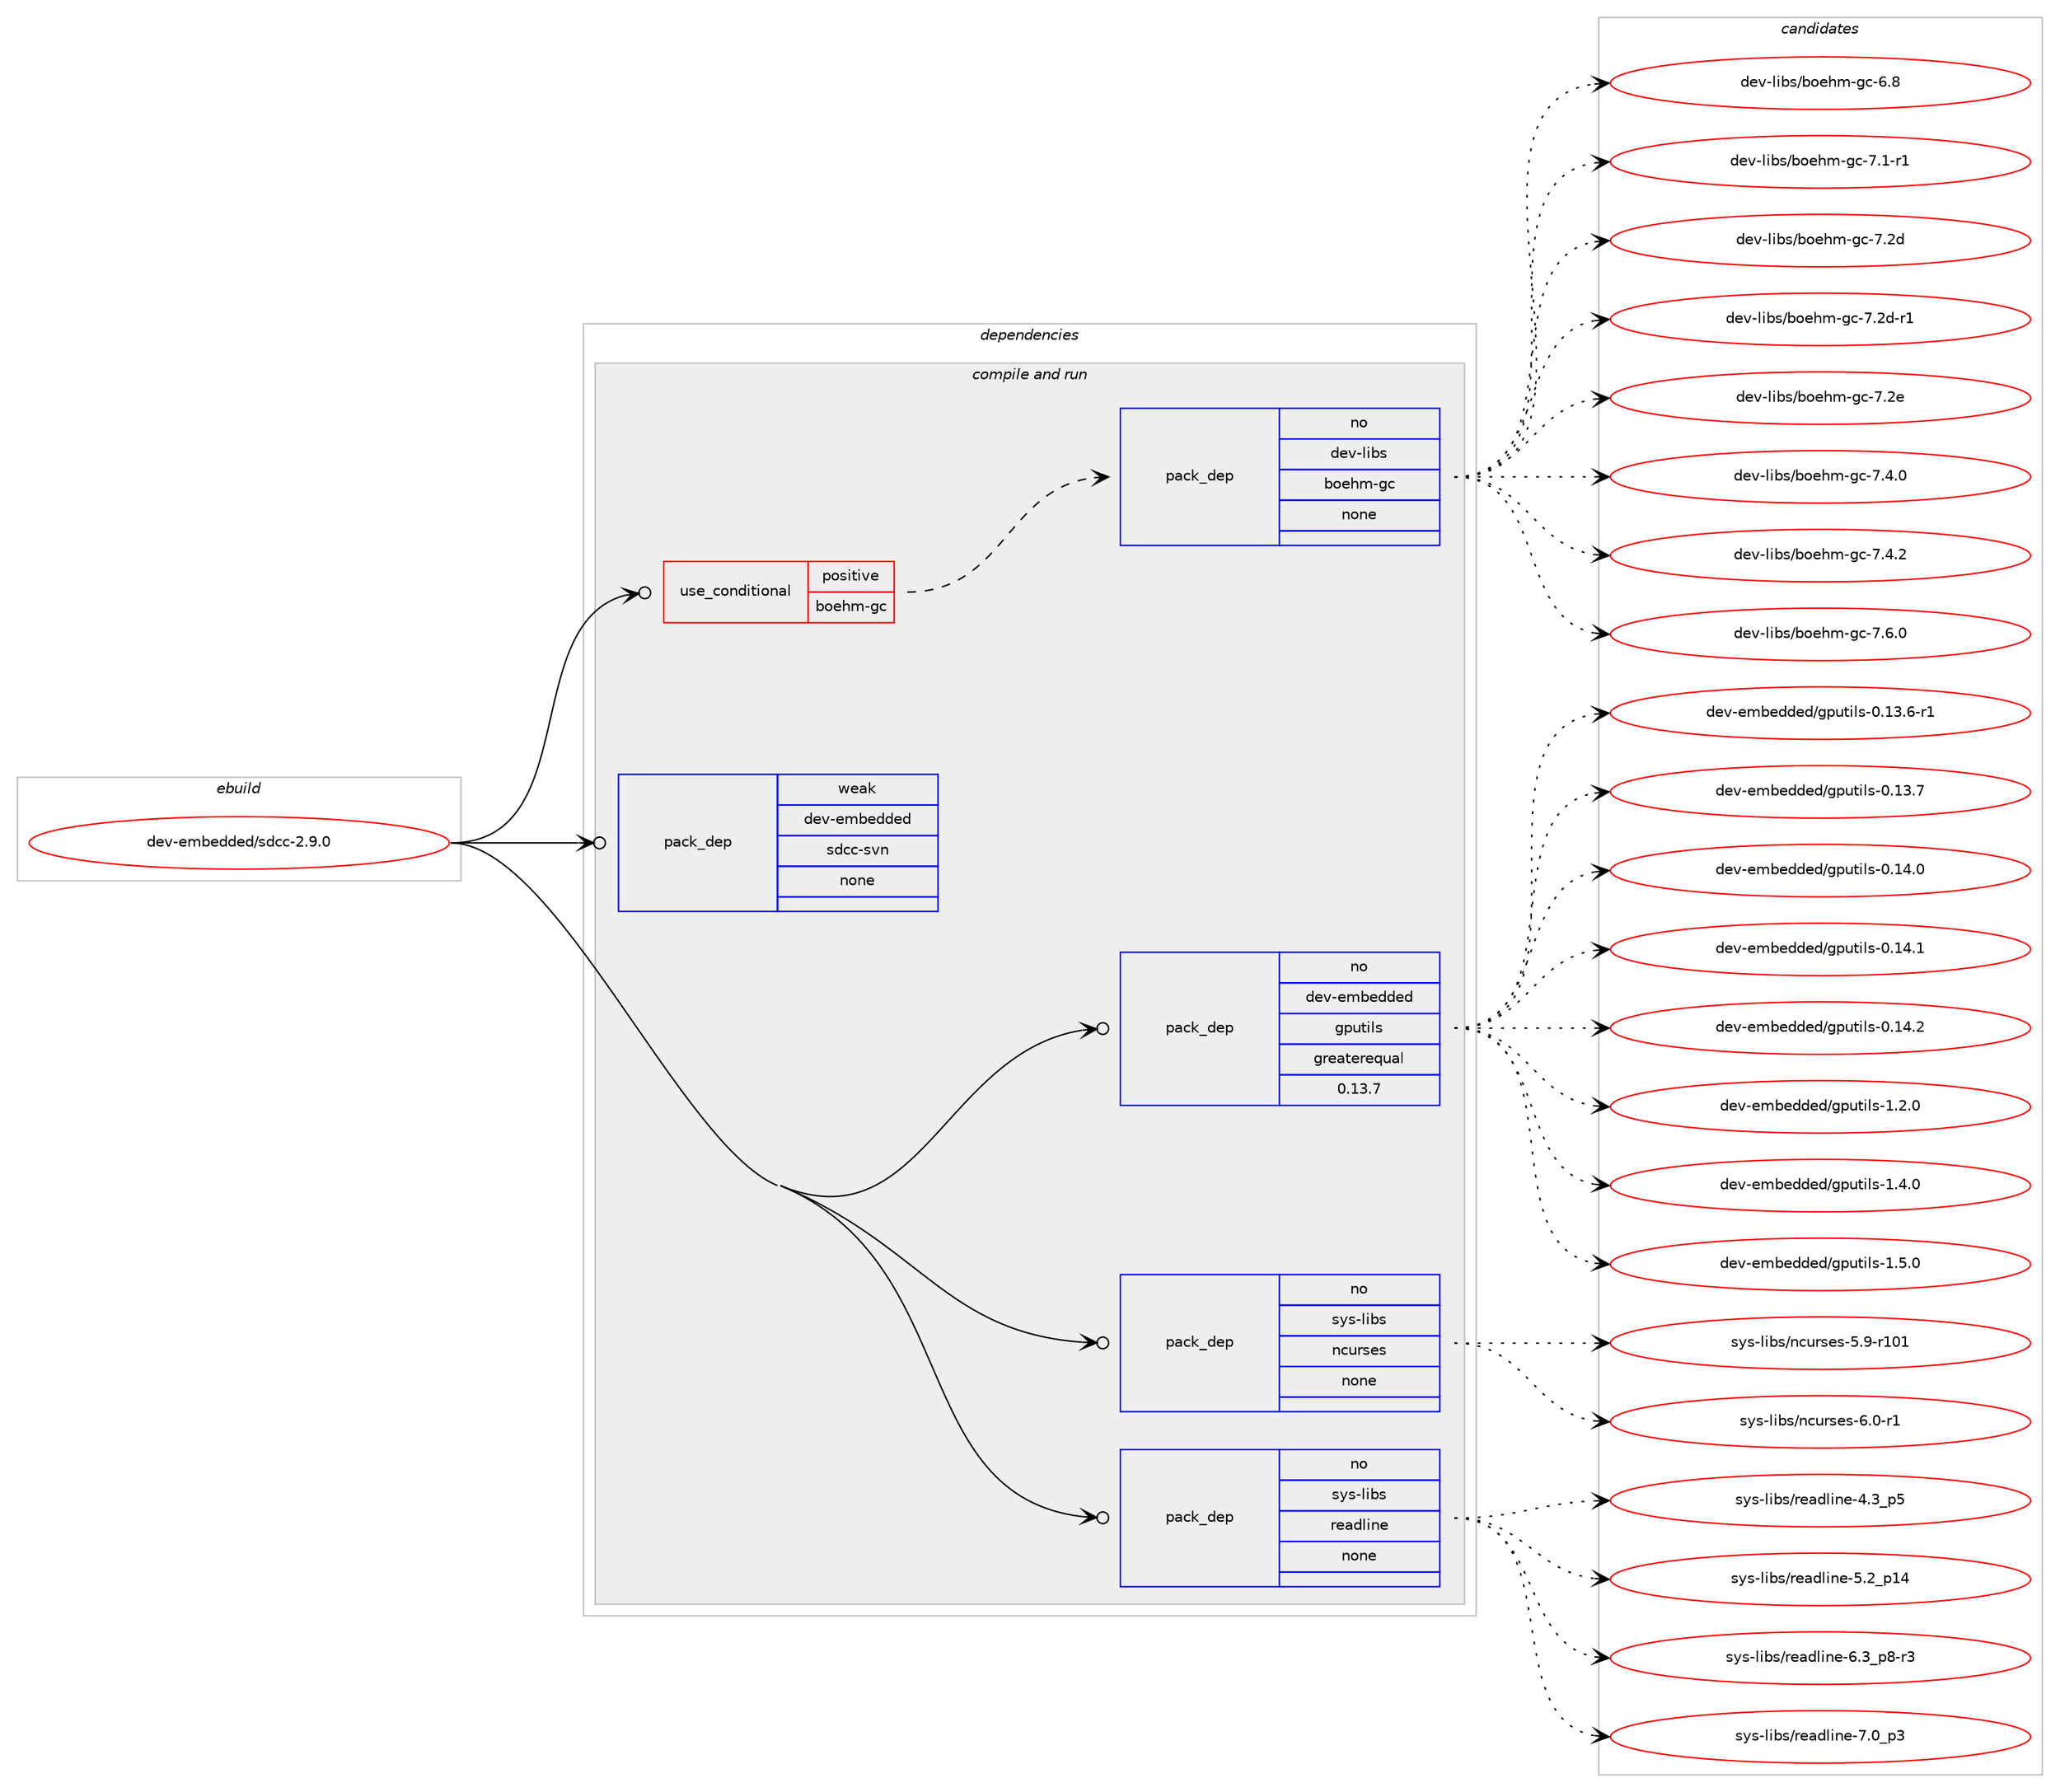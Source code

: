 digraph prolog {

# *************
# Graph options
# *************

newrank=true;
concentrate=true;
compound=true;
graph [rankdir=LR,fontname=Helvetica,fontsize=10,ranksep=1.5];#, ranksep=2.5, nodesep=0.2];
edge  [arrowhead=vee];
node  [fontname=Helvetica,fontsize=10];

# **********
# The ebuild
# **********

subgraph cluster_leftcol {
color=gray;
rank=same;
label=<<i>ebuild</i>>;
id [label="dev-embedded/sdcc-2.9.0", color=red, width=4, href="../dev-embedded/sdcc-2.9.0.svg"];
}

# ****************
# The dependencies
# ****************

subgraph cluster_midcol {
color=gray;
label=<<i>dependencies</i>>;
subgraph cluster_compile {
fillcolor="#eeeeee";
style=filled;
label=<<i>compile</i>>;
}
subgraph cluster_compileandrun {
fillcolor="#eeeeee";
style=filled;
label=<<i>compile and run</i>>;
subgraph cond17557 {
dependency72106 [label=<<TABLE BORDER="0" CELLBORDER="1" CELLSPACING="0" CELLPADDING="4"><TR><TD ROWSPAN="3" CELLPADDING="10">use_conditional</TD></TR><TR><TD>positive</TD></TR><TR><TD>boehm-gc</TD></TR></TABLE>>, shape=none, color=red];
subgraph pack52941 {
dependency72107 [label=<<TABLE BORDER="0" CELLBORDER="1" CELLSPACING="0" CELLPADDING="4" WIDTH="220"><TR><TD ROWSPAN="6" CELLPADDING="30">pack_dep</TD></TR><TR><TD WIDTH="110">no</TD></TR><TR><TD>dev-libs</TD></TR><TR><TD>boehm-gc</TD></TR><TR><TD>none</TD></TR><TR><TD></TD></TR></TABLE>>, shape=none, color=blue];
}
dependency72106:e -> dependency72107:w [weight=20,style="dashed",arrowhead="vee"];
}
id:e -> dependency72106:w [weight=20,style="solid",arrowhead="odotvee"];
subgraph pack52942 {
dependency72108 [label=<<TABLE BORDER="0" CELLBORDER="1" CELLSPACING="0" CELLPADDING="4" WIDTH="220"><TR><TD ROWSPAN="6" CELLPADDING="30">pack_dep</TD></TR><TR><TD WIDTH="110">no</TD></TR><TR><TD>dev-embedded</TD></TR><TR><TD>gputils</TD></TR><TR><TD>greaterequal</TD></TR><TR><TD>0.13.7</TD></TR></TABLE>>, shape=none, color=blue];
}
id:e -> dependency72108:w [weight=20,style="solid",arrowhead="odotvee"];
subgraph pack52943 {
dependency72109 [label=<<TABLE BORDER="0" CELLBORDER="1" CELLSPACING="0" CELLPADDING="4" WIDTH="220"><TR><TD ROWSPAN="6" CELLPADDING="30">pack_dep</TD></TR><TR><TD WIDTH="110">no</TD></TR><TR><TD>sys-libs</TD></TR><TR><TD>ncurses</TD></TR><TR><TD>none</TD></TR><TR><TD></TD></TR></TABLE>>, shape=none, color=blue];
}
id:e -> dependency72109:w [weight=20,style="solid",arrowhead="odotvee"];
subgraph pack52944 {
dependency72110 [label=<<TABLE BORDER="0" CELLBORDER="1" CELLSPACING="0" CELLPADDING="4" WIDTH="220"><TR><TD ROWSPAN="6" CELLPADDING="30">pack_dep</TD></TR><TR><TD WIDTH="110">no</TD></TR><TR><TD>sys-libs</TD></TR><TR><TD>readline</TD></TR><TR><TD>none</TD></TR><TR><TD></TD></TR></TABLE>>, shape=none, color=blue];
}
id:e -> dependency72110:w [weight=20,style="solid",arrowhead="odotvee"];
subgraph pack52945 {
dependency72111 [label=<<TABLE BORDER="0" CELLBORDER="1" CELLSPACING="0" CELLPADDING="4" WIDTH="220"><TR><TD ROWSPAN="6" CELLPADDING="30">pack_dep</TD></TR><TR><TD WIDTH="110">weak</TD></TR><TR><TD>dev-embedded</TD></TR><TR><TD>sdcc-svn</TD></TR><TR><TD>none</TD></TR><TR><TD></TD></TR></TABLE>>, shape=none, color=blue];
}
id:e -> dependency72111:w [weight=20,style="solid",arrowhead="odotvee"];
}
subgraph cluster_run {
fillcolor="#eeeeee";
style=filled;
label=<<i>run</i>>;
}
}

# **************
# The candidates
# **************

subgraph cluster_choices {
rank=same;
color=gray;
label=<<i>candidates</i>>;

subgraph choice52941 {
color=black;
nodesep=1;
choice10010111845108105981154798111101104109451039945544656 [label="dev-libs/boehm-gc-6.8", color=red, width=4,href="../dev-libs/boehm-gc-6.8.svg"];
choice100101118451081059811547981111011041094510399455546494511449 [label="dev-libs/boehm-gc-7.1-r1", color=red, width=4,href="../dev-libs/boehm-gc-7.1-r1.svg"];
choice10010111845108105981154798111101104109451039945554650100 [label="dev-libs/boehm-gc-7.2d", color=red, width=4,href="../dev-libs/boehm-gc-7.2d.svg"];
choice100101118451081059811547981111011041094510399455546501004511449 [label="dev-libs/boehm-gc-7.2d-r1", color=red, width=4,href="../dev-libs/boehm-gc-7.2d-r1.svg"];
choice10010111845108105981154798111101104109451039945554650101 [label="dev-libs/boehm-gc-7.2e", color=red, width=4,href="../dev-libs/boehm-gc-7.2e.svg"];
choice100101118451081059811547981111011041094510399455546524648 [label="dev-libs/boehm-gc-7.4.0", color=red, width=4,href="../dev-libs/boehm-gc-7.4.0.svg"];
choice100101118451081059811547981111011041094510399455546524650 [label="dev-libs/boehm-gc-7.4.2", color=red, width=4,href="../dev-libs/boehm-gc-7.4.2.svg"];
choice100101118451081059811547981111011041094510399455546544648 [label="dev-libs/boehm-gc-7.6.0", color=red, width=4,href="../dev-libs/boehm-gc-7.6.0.svg"];
dependency72107:e -> choice10010111845108105981154798111101104109451039945544656:w [style=dotted,weight="100"];
dependency72107:e -> choice100101118451081059811547981111011041094510399455546494511449:w [style=dotted,weight="100"];
dependency72107:e -> choice10010111845108105981154798111101104109451039945554650100:w [style=dotted,weight="100"];
dependency72107:e -> choice100101118451081059811547981111011041094510399455546501004511449:w [style=dotted,weight="100"];
dependency72107:e -> choice10010111845108105981154798111101104109451039945554650101:w [style=dotted,weight="100"];
dependency72107:e -> choice100101118451081059811547981111011041094510399455546524648:w [style=dotted,weight="100"];
dependency72107:e -> choice100101118451081059811547981111011041094510399455546524650:w [style=dotted,weight="100"];
dependency72107:e -> choice100101118451081059811547981111011041094510399455546544648:w [style=dotted,weight="100"];
}
subgraph choice52942 {
color=black;
nodesep=1;
choice100101118451011099810110010010110047103112117116105108115454846495146544511449 [label="dev-embedded/gputils-0.13.6-r1", color=red, width=4,href="../dev-embedded/gputils-0.13.6-r1.svg"];
choice10010111845101109981011001001011004710311211711610510811545484649514655 [label="dev-embedded/gputils-0.13.7", color=red, width=4,href="../dev-embedded/gputils-0.13.7.svg"];
choice10010111845101109981011001001011004710311211711610510811545484649524648 [label="dev-embedded/gputils-0.14.0", color=red, width=4,href="../dev-embedded/gputils-0.14.0.svg"];
choice10010111845101109981011001001011004710311211711610510811545484649524649 [label="dev-embedded/gputils-0.14.1", color=red, width=4,href="../dev-embedded/gputils-0.14.1.svg"];
choice10010111845101109981011001001011004710311211711610510811545484649524650 [label="dev-embedded/gputils-0.14.2", color=red, width=4,href="../dev-embedded/gputils-0.14.2.svg"];
choice100101118451011099810110010010110047103112117116105108115454946504648 [label="dev-embedded/gputils-1.2.0", color=red, width=4,href="../dev-embedded/gputils-1.2.0.svg"];
choice100101118451011099810110010010110047103112117116105108115454946524648 [label="dev-embedded/gputils-1.4.0", color=red, width=4,href="../dev-embedded/gputils-1.4.0.svg"];
choice100101118451011099810110010010110047103112117116105108115454946534648 [label="dev-embedded/gputils-1.5.0", color=red, width=4,href="../dev-embedded/gputils-1.5.0.svg"];
dependency72108:e -> choice100101118451011099810110010010110047103112117116105108115454846495146544511449:w [style=dotted,weight="100"];
dependency72108:e -> choice10010111845101109981011001001011004710311211711610510811545484649514655:w [style=dotted,weight="100"];
dependency72108:e -> choice10010111845101109981011001001011004710311211711610510811545484649524648:w [style=dotted,weight="100"];
dependency72108:e -> choice10010111845101109981011001001011004710311211711610510811545484649524649:w [style=dotted,weight="100"];
dependency72108:e -> choice10010111845101109981011001001011004710311211711610510811545484649524650:w [style=dotted,weight="100"];
dependency72108:e -> choice100101118451011099810110010010110047103112117116105108115454946504648:w [style=dotted,weight="100"];
dependency72108:e -> choice100101118451011099810110010010110047103112117116105108115454946524648:w [style=dotted,weight="100"];
dependency72108:e -> choice100101118451011099810110010010110047103112117116105108115454946534648:w [style=dotted,weight="100"];
}
subgraph choice52943 {
color=black;
nodesep=1;
choice115121115451081059811547110991171141151011154553465745114494849 [label="sys-libs/ncurses-5.9-r101", color=red, width=4,href="../sys-libs/ncurses-5.9-r101.svg"];
choice11512111545108105981154711099117114115101115455446484511449 [label="sys-libs/ncurses-6.0-r1", color=red, width=4,href="../sys-libs/ncurses-6.0-r1.svg"];
dependency72109:e -> choice115121115451081059811547110991171141151011154553465745114494849:w [style=dotted,weight="100"];
dependency72109:e -> choice11512111545108105981154711099117114115101115455446484511449:w [style=dotted,weight="100"];
}
subgraph choice52944 {
color=black;
nodesep=1;
choice11512111545108105981154711410197100108105110101455246519511253 [label="sys-libs/readline-4.3_p5", color=red, width=4,href="../sys-libs/readline-4.3_p5.svg"];
choice1151211154510810598115471141019710010810511010145534650951124952 [label="sys-libs/readline-5.2_p14", color=red, width=4,href="../sys-libs/readline-5.2_p14.svg"];
choice115121115451081059811547114101971001081051101014554465195112564511451 [label="sys-libs/readline-6.3_p8-r3", color=red, width=4,href="../sys-libs/readline-6.3_p8-r3.svg"];
choice11512111545108105981154711410197100108105110101455546489511251 [label="sys-libs/readline-7.0_p3", color=red, width=4,href="../sys-libs/readline-7.0_p3.svg"];
dependency72110:e -> choice11512111545108105981154711410197100108105110101455246519511253:w [style=dotted,weight="100"];
dependency72110:e -> choice1151211154510810598115471141019710010810511010145534650951124952:w [style=dotted,weight="100"];
dependency72110:e -> choice115121115451081059811547114101971001081051101014554465195112564511451:w [style=dotted,weight="100"];
dependency72110:e -> choice11512111545108105981154711410197100108105110101455546489511251:w [style=dotted,weight="100"];
}
subgraph choice52945 {
color=black;
nodesep=1;
}
}

}
